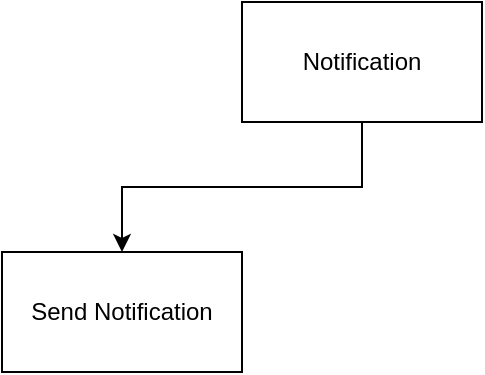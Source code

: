<mxfile version="21.2.9" type="github">
  <diagram name="Page-1" id="5M-BfB7eemBwDIA6HlBg">
    <mxGraphModel dx="1434" dy="835" grid="1" gridSize="10" guides="1" tooltips="1" connect="1" arrows="1" fold="1" page="1" pageScale="1" pageWidth="827" pageHeight="1169" math="0" shadow="0">
      <root>
        <mxCell id="0" />
        <mxCell id="1" parent="0" />
        <mxCell id="a9fGRJdRqabGo_8mYo_c-3" style="edgeStyle=orthogonalEdgeStyle;rounded=0;orthogonalLoop=1;jettySize=auto;html=1;entryX=0.5;entryY=0;entryDx=0;entryDy=0;" edge="1" parent="1" source="a9fGRJdRqabGo_8mYo_c-1" target="a9fGRJdRqabGo_8mYo_c-2">
          <mxGeometry relative="1" as="geometry" />
        </mxCell>
        <mxCell id="a9fGRJdRqabGo_8mYo_c-1" value="Notification" style="rounded=0;whiteSpace=wrap;html=1;" vertex="1" parent="1">
          <mxGeometry x="340" y="400" width="120" height="60" as="geometry" />
        </mxCell>
        <mxCell id="a9fGRJdRqabGo_8mYo_c-2" value="Send Notification" style="rounded=0;whiteSpace=wrap;html=1;" vertex="1" parent="1">
          <mxGeometry x="220" y="525" width="120" height="60" as="geometry" />
        </mxCell>
      </root>
    </mxGraphModel>
  </diagram>
</mxfile>
